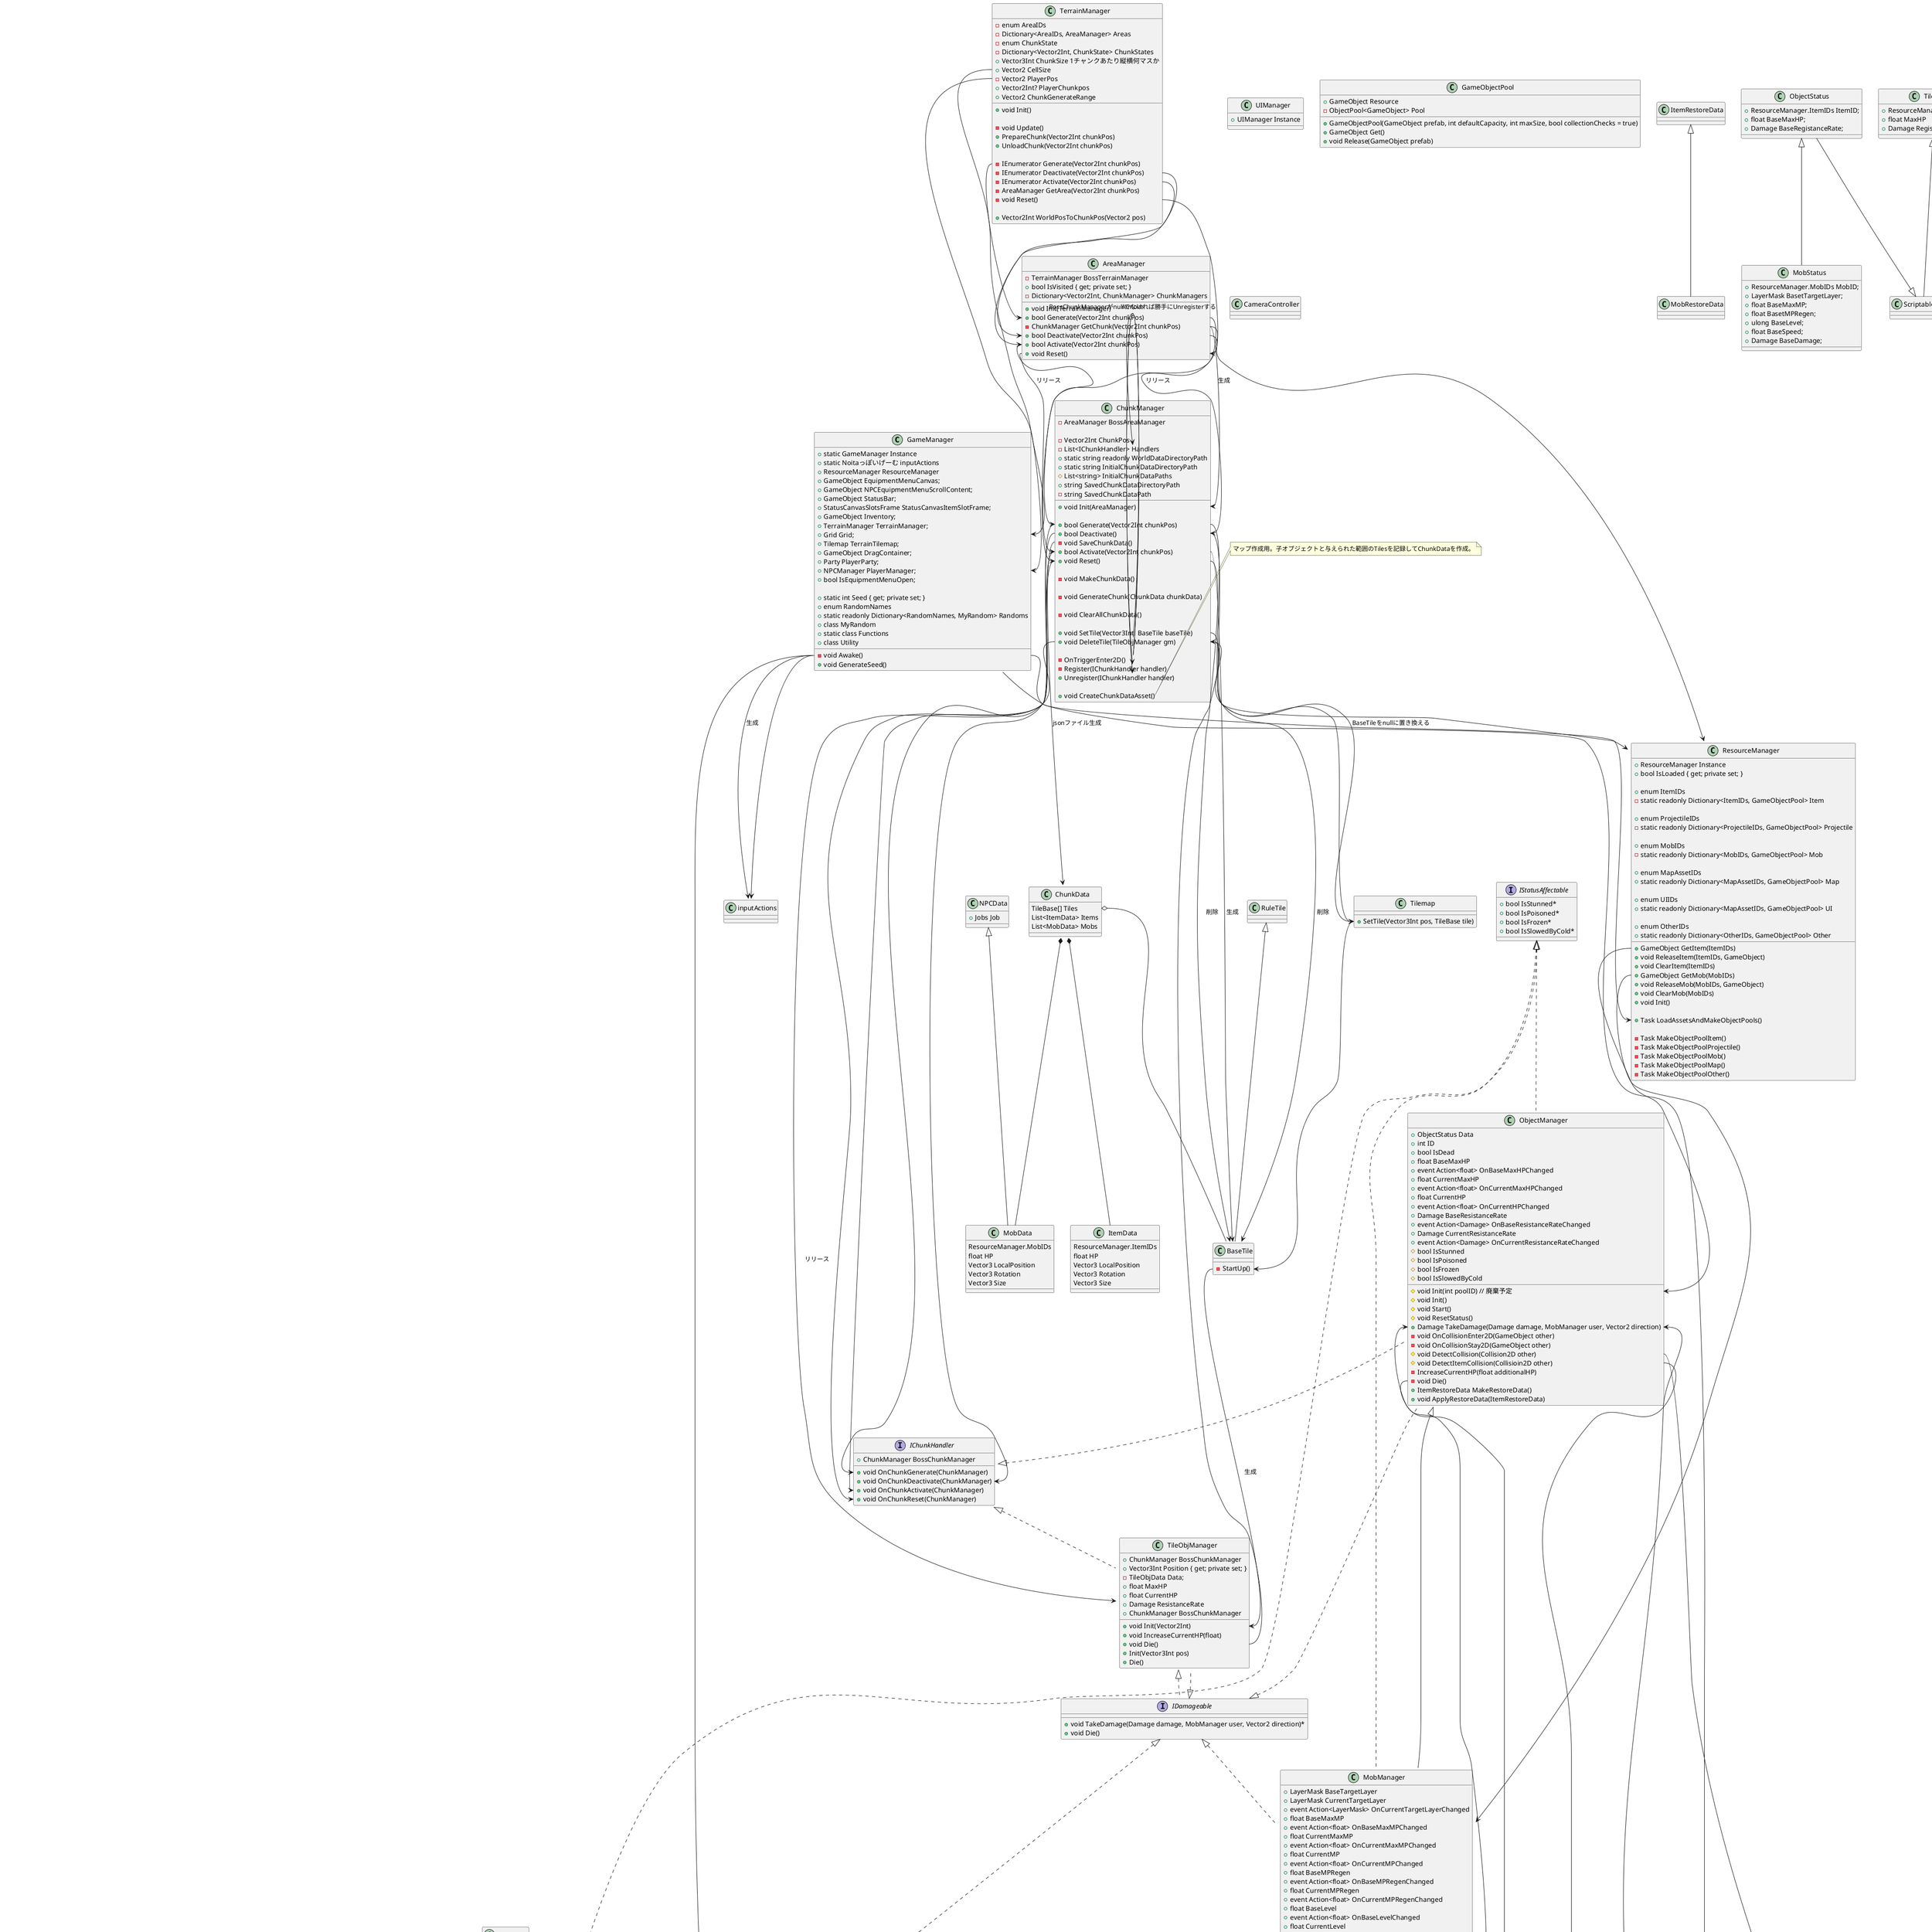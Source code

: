 @startuml MyGame
' skinparam groupInheritance 2
' skinparam linetype polyline

class GameManager {
	+static GameManager Instance
	+static Noitaっぽいげーむ inputActions
	+ResourceManager ResourceManager
	+GameObject EquipmentMenuCanvas;
	+GameObject NPCEquipmentMenuScrollContent;
	+GameObject StatusBar;
	+StatusCanvasSlotsFrame StatusCanvasItemSlotFrame;
	+GameObject Inventory;
	+TerrainManager TerrainManager;
	+Grid Grid;
	+Tilemap TerrainTilemap;
	+GameObject DragContainer;
	+Party PlayerParty;
	+NPCManager PlayerManager;
	+bool IsEquipmentMenuOpen;

	+static int Seed { get; private set; }
	+enum RandomNames
	+static readonly Dictionary<RandomNames, MyRandom> Randoms
	+class MyRandom
	+static class Functions
	+class Utility

	-void Awake()
	+void GenerateSeed()
}
GameManager::Awake --> inputActions : 生成
GameManager::Awake --> inputActions::Enable
GameManager::Awake --> ResourceManager::LoadAssetsAndMakeObjectPools
GameManager::Awake --> Party::InitParty


class ResourceManager {
	+ResourceManager Instance
	+bool IsLoaded { get; private set; }

	+enum ItemIDs
	-static readonly Dictionary<ItemIDs, GameObjectPool> Item
	+GameObject GetItem(ItemIDs)
	+void ReleaseItem(ItemIDs, GameObject)
	+void ClearItem(ItemIDs)

	+enum ProjectileIDs
	-static readonly Dictionary<ProjectileIDs, GameObjectPool> Projectile

	+enum MobIDs
	-static readonly Dictionary<MobIDs, GameObjectPool> Mob
	+GameObject GetMob(MobIDs)
	+void ReleaseMob(MobIDs, GameObject)
	+void ClearMob(MobIDs)

	+enum MapAssetIDs
	+static readonly Dictionary<MapAssetIDs, GameObjectPool> Map

	+enum UIIDs
	+static readonly Dictionary<MapAssetIDs, GameObjectPool> UI

	+enum OtherIDs
	+static readonly Dictionary<OtherIDs, GameObjectPool> Other

	+void Init()

	+Task LoadAssetsAndMakeObjectPools()

	-Task MakeObjectPoolItem()
	-Task MakeObjectPoolProjectile()
	-Task MakeObjectPoolMob()
	-Task MakeObjectPoolMap()
	-Task MakeObjectPoolOther()
}
ResourceManager::GetItem --> ObjectManager::Init
ResourceManager::GetMob --> MobManager::Init

class UIManager {
	+UIManager Instance

}


class GameObjectPool {
	+GameObject Resource
	-ObjectPool<GameObject> Pool
	+GameObjectPool(GameObject prefab, int defaultCapacity, int maxSize, bool collectionChecks = true)
	+GameObject Get()
	+void Release(GameObject prefab)
}

class CameraController {

}

class Party {
	+List<NPCManager> PartyMembers { get; private set; }
	+List<Transform> MemberPos
	+bool IsPlayerParty { get; private set; }
	+void InitParty()
	+void AddMember(NPCManager member)
	+void AddMember(NPCManager member, int index)
	+void ChangeLeader(NPCManager nextLeader)
	-void AssignLeader(NPCManager nextLeader)
	-void DissmissLeader(NPCManager previousLeader)
	+void InsertMember(int index, NPCManager member)
	-void SwitchMembers(NPCManager memberA, NPCManager memberB)
	+void RemoveMember(NPCManager member)
	+void AreAllMembersDead()
	+AddMember(NPCManager member)
}
Party o-- NPCManager

Party::AddMember --> NPCManager::GenerateNPCEquipmentMenu
Party::AddMember --> NPCManager::Party
Party::AssignLeader --> NPCManager::IsLeader : trueにする
Party::AssignLeader --> PlayerController : 生成
Party::DissmissLeader --> NPCManager::IsLeader : falseにする
Party::DissmissLeader --> PlayerController: 削除
Party::InsertMember --> NPCManager::Party
Party::InsertMember --> NPCEquipmentMenu::InsertMember
Party::SwitchMembers --> NPCEquipmentMenu::SwitchMembers
Party::RemoveMember --> NPCManager::Party
Party::RemoveMember --> NPCManager::DestroyEquipmentMenu

interface IDamageable {
	+void TakeDamage(Damage damage, MobManager user, Vector2 direction)*
	+void Die()
}

IDamageable <|.. ObjectManager
IDamageable <|.. TileObjManager
IDamageable <|.. MobManager
IDamageable <|.. NPCManager

interface IStatusAffectable {
	+ bool IsStunned*
	+ bool IsPoisoned*
	+ bool IsFrozen*
	+ bool IsSlowedByCold*
}

IStatusAffectable <|.. ObjectManager
IStatusAffectable <|.. MobManager
IStatusAffectable <|.. NPCManager

class ObjectManager{
	+ObjectStatus Data
	+int ID
	+bool IsDead
	+float BaseMaxHP
	+event Action<float> OnBaseMaxHPChanged
	+float CurrentMaxHP
	+event Action<float> OnCurrentMaxHPChanged
	+float CurrentHP
	+event Action<float> OnCurrentHPChanged
	+Damage BaseResistanceRate
	+event Action<Damage> OnBaseResistanceRateChanged
	+Damage CurrentResistanceRate
	+event Action<Damage> OnCurrentResistanceRateChanged
	#bool IsStunned
	#bool IsPoisoned
	#bool IsFrozen
	#bool IsSlowedByCold
	#void Init(int poolID) // 廃棄予定
	#void Init()
	#void Start()
	#void ResetStatus()
	+Damage TakeDamage(Damage damage, MobManager user, Vector2 direction)
	-void OnCollisionEnter2D(GameObject other)
	-void OnCollisionStay2D(GameObject other)
	#void DetectCollision(Collision2D other)
	#void DetectItemCollision(Collisioin2D other)
	-IncreaseCurrentHP(float additionalHP)
	-void Die()
	+ItemRestoreData MakeRestoreData()
	+void ApplyRestoreData(ItemRestoreData)
}
ObjectManager <|-- MobManager
ObjectManager ..|> IChunkHandler

ObjectManager::Die --> MobManager::AddExperience
' IDamageable::Die --> IDamageable::IsDead
' ObjectManager::TakeDamage --> ObjectManager::IsStunned
' ObjectManager::TakeDamage --> ObjectManager::IsPoisoned
' ObjectManager::TakeDamage --> ObjectManager::IsFrozen
' ObjectManager::TakeDamage --> ObjectManager::IsSlowedByCold
' ObjectManager::OnCollisionEnter2D --> ObjectManager::DetectCollision
' ObjectManager::OnCollisionStay2D --> ObjectManager::DetectCollision
' ObjectManager::Start --> ObjectManager::ResetStatus
' ObjectManager::TakeDamage --> ObjectManager::IncreaseCurrentHP
' ObjectManager::IncreaseCurrentHP --> ObjectManager::Die
' ObjectManager::TakeDamage --> ObjectManager::Die
' ObjectManager::Die --> ObjectManager::IsDead
ObjectManager::DetectCollision --> Projectile::Hit : トリガーはObjectManagerにやらせる
ObjectManager::DetectItemCollision --> Item::MobHit

class ItemRestoreData {

}

class ObjectStatus {
	+ResourceManager.ItemIDs ItemID;
	+float BaseMaxHP;
	+Damage BaseRegistanceRate;
}
ObjectStatus --|> ScriptableObject

class TileObjManager{
	+ChunkManager BossChunkManager
	+Vector3Int Position { get; private set; }
	-TileObjData Data;
	+float MaxHP
	+float CurrentHP
	+Damage ResistanceRate
	+void Init(Vector2Int)
	+void IncreaseCurrentHP(float)
	+void Die()
}
TileObjManager <|.. IDamageable

class TileObjData {
	+ResourceManager.MapAssetIDs
	+float MaxHP
	+Damage RegistanceRate
}
TileObjData <|-- ScriptableObject

class MobManager{
	+LayerMask BaseTargetLayer
	+LayerMask CurrentTargetLayer
	+event Action<LayerMask> OnCurrentTargetLayerChanged
	+float BaseMaxMP
	+event Action<float> OnBaseMaxMPChanged
	+float CurrentMaxMP
	+event Action<float> OnCurrentMaxMPChanged
	+float CurrentMP
	+event Action<float> OnCurrentMPChanged
	+float BaseMPRegen
	+event Action<float> OnBaseMPRegenChanged
	+float CurrentMPRegen
	+event Action<float> OnCurrentMPRegenChanged
	+float BaseLevel
	+event Action<float> OnBaseLevelChanged
	+float CurrentLevel
	+event Action<float> OnCurrentLevelChanged
	+float BaseSpeed
	+event Action<float> OnBaseSpeedChanged
	+List<Items> Items
	-SelectedSlotNumber
	#void Start()
	+void AddExperience(float amount)
	+void IncreaseCurrentMP(float additionalMP)
	+void SetSelectedSlotNumber(int num)
	+void AddSelectedSlotNumber(int num)
	+float Fire(Vector2 target)
	+void ApplyRecoil(Shot shot)
	+void PickupItem()
	+void AddItem(int index, Item item)
	+void ThrowItem(Vector2 target)
	+void ThrowItem(Item item, Vector2 target)
	+void RemoveItem(Item item)
	+void AddItemCapacity*()
	-void LevelUp()
}
MobManager <|-- NPCManager
' MobManager::IncreaseCurrentMP --> MobManager::CurrentMP
MobManager::Fire --> Item::FirstFire
MobManager::ThrowItem --> Item::ThrowItem

' MobManager::PickupItem --> MobManager::AddItemToEmptySlot
' MobManager::AddItemToEmptySlot --> MobManager::AddItem
MobManager::AddItem --> Item::OnPickedUp

MobManager::RemoveItem --> Item::Owner

class MobRestoreData{

}
ItemRestoreData <|-- MobRestoreData

class MobStatus {
	+ResourceManager.MobIDs MobID;
	+LayerMask BasetTargetLayer;
	+float BaseMaxMP;
	+float BasetMPRegen;
	+ulong BaseLevel;
	+float BaseSpeed;
	+Damage BaseDamage;
}
ObjectStatus <|-- MobStatus

class NPCManager{
	+bool IsPlayer { get; }
	+bool IsLeader
	+Party Party
	+Jobs Job { get; private set; }
	+NPCEquipmentMenu EquipmentMenu { get; private set; }

	+event Action<Sprite> OnNPCImageChanged
	+event Action<float> OnBaseMaxHPChanged
	+event Action<float> OnCurrentMaxHPChanged
	+event Action<float> OnCurrentHPChanged
	+event Action<Damage> OnBaseResistanceRateChanged
	+event Action<Damage> OnCurrentResistanceRateChanged
	+event Action<float> OnCurrentMaxMPChanged;
	+event Action<float> OnCurrentMPChanged;
	+event Action<float> OnCurrentLevelChanged
	+event Action<Jobs> OnJobChanged

	+void GenerateNPCEquipmentMenu(int? index)
	+void PickupItem()
	#void Die()
	+void DestroyEquipmentMenu()
	+void InteractNPC()
	#void Start()
}
NPCManager "1" *-- "1" NPCEquipmentMenu
NPCManager::IsPlayer --> Party::IsPlayerParty
NPCManager::GenerateNPCEquipmentMenu --> NPCEquipmentMenu : 生成
NPCManager::GenerateNPCEquipmentMenu --> NPCEquipmentMenu::RegisterStatus
NPCManager::GenerateNPCEquipmentMenu --> StatusBar::RegisterStatus
NPCManager::DestroyEquipmentMenu --> NPCEquipmentMenu : 削除
NPCManager::PickupItem --> Item::AddToInventory
NPCManager::Die --> Party::AreAllMembersDead
NPCManager::InteractNPC --> Party::AddMember

' NPCManager::OnNPCImageChanged --> NPCEquipmentMenu::UpDateNPCImage
' NPCManager::OnCurrentLevelChanged --> NPCEquipmentMenu::UpdateNPCLevel
' NPCManager::OnJobChanged --> NPCEquipmentMenu::UpdateJob
' NPCManager::OnCurrentHPChanged --> NPCEquipmentMenu::UpdateCurrentHP
' NPCManager::OnCurrentMaxHPChanged-->NPCEquipmentMenu::UpdateMaxtHP
' NPCManager::OnCurrentMPChanged -->NPCEquipmentMenu::UpdateCurrentMP
' NPCManager::OnCurrentMaxMPChanged --> NPCEquipmentMenu::UpdateMaxMP

class NPCData{
	+Jobs Job
}
NPCData <|-- MobData

class DropItem
class PlayerController
class EnemyController
class NPCController

MobManager o-- DropItem

NPCManager <-- PlayerController
MobManager <-- EnemyController
NPCManager <-- NPCController

interface INPCStatusUI {
	+void RegisterStatus(NPCManager npcManager)
	+void UnregisterStatus(NPCManager npcManager)
}
INPCStatusUI <|.. NPCEquipmentMenu
INPCStatusUI <|.. StatusBar

class NPCEquipmentMenu {
	+static void InsertMember(NPCEquipmentMenu npcEquipmentMenu, int index)
	+static void SwitchMembers(NPCEquipmentMenu firstNPC, NPCEquipmentMenu secondNPC)

	+void RegisterStatus(NPCManager equipmentMenu)
	+void UnregisterStatus(NPCManager equipmentMenu)
	+void UpDateNPCImage(Sprite newNPCImage)
	+void UpdateNPCName(string newNPCName)
	+void UpdateNPCLevel(float newLevel)
	+void UpdateJob(Jobs newJob)
	+void UpdateCurrentHP(float currentHP)
	+void UpdateMaxtHP(float maxHP)
	+void UpdateCurrentMP(float currentMP)
	+void UpdateMaxMP(float maxMP)
}
class StatusBar {

}

class Slot
class InventorySlot
class EquipmentSlot
class ItemSlot
ItemSlot --> Item

class SlotSpacing
class ContentSizeObserver
class FixedViewportSizeAdjuster
class ItemImageFrame
class ScrollView

NPCEquipmentMenu <|-- StatusCanvas

Slot <|-- InventorySlot
InventorySlot <|-- EquipmentSlot
Slot <|-- ItemSlot

ItemSlot o-- SlotSpacing
SlotSpacing --> ItemSlot

ContentSizeObserver --> FixedViewportSizeAdjuster

ItemImageFrame --> ItemSlot

ScrollView --> NPCManager

GameManager::OnAllAssetsLoaded --> Item::MakeObjectPool

class DragSystem {
	+static DragSystem Instance
	-void Update()
	+void ItemBeginDrag(Item item)
	+void ItemSlotBeginDrag(ItemSlot itemSlot, Item item)
	+void OnOpenEquipmentMenu()
	+void OnCloseEquipmentMenu()
	+void EndDrag()
}
DragSystem::Update --> Item::MoveItem
DragSystem::Update --> ItemSlot::SetAtMousePos
DragSystem::ItenBeginDrag --> Item::BeginDrag
DragSystem::ItemSlotBeginDrag --> ItemSlot::BeginDrag
DragSystem::OnOpenEquipmentMenu --> Item::HideItemAndShowUI
DragSystem::OnOpenEquipmentMenu --> ItemSlot::BeginDrag
DragSystem::OnCloseEquipmentMenu --> Item::ShowItemAndHideUI
DragSystem::OnCloseEquipmentMenu --> Item::BeginDrag
DragSystem::EndDrag --> Item::EndDrag
DragSystem::EndDrag --> ItemSlot::EndDrag

class Item {
	+Owner { get; set; }
	+ItemSlot { get; private set; }
	+Item PrevItem { get; private set; }
	+List<Item> NextItems { get; private set; }
	+int ItemCapacity { get; }
	+float ReloadTime { get; }
	+CoolDownTime { get; private set; }
	+LayerMask TargetLayer { get; }
	+float MP { get; }
	+Damage Damage { get; }
	+float Diffusion { get; }
	+float Speed { get; }
	+float Duration { get; }
	+float Recoil { get; }
	+float AdditionalSize { get; }
	+float AdditionalAmount { get; }
	+bool IsMPSufficient { get; private set; }
	+Vector2 DragOffset
	+bool IsUIDragging

	#Update()
	+void MakeObjectPool()
	+void FirstFire(Shot shot)
	+void Fire(Shot shot)
	#void ModifyParams(Shot shot)
	#void SetNextItems(Shot shot)
	#void ModifyProjectiles(Shot shot)
	+void ThrowItem(Shot shot)
	+void MobHit(ObjectManager objectManager)
	+void OnPickedUp(MobManager owner)
	+void AddToInventory()
	+void ShowItemAndHideUI()
	+ItemSlot HideItemAndShowUI()
	+void PrepareUI()
	+void AddNextItem(Item item)
	+void OnPickedUp(MobManager owner)
	+void CanAddItem(Item item)
	+void OnBeginDrag(PointerEventData eventData)
	+void BeginDrag()
	+void MoveItem()
	+void OnEndDrag(PointerEventData eventData)
	+void EndDrag()
}
Item::FirstFire --> MobManager::IncreaseCurrentMP : MPを消費
Item::ModifyParams --> IParameterModifier::EditParameters
Item::ModifyProjectiles --> IProjectileModifier::EditProjectile
Item::ShowItemAndHideUI --> ItemSlot : リリース
Item::MobHit --> ObjectManager::TakeDamage
Item::PrepareUI --> ItemSlot::Init
Item::PrepareUI --> ItemSlot : 作成
Item::OnBeginDrag --> DragSystem::ItenBeginDrag
Item::OnEndDrag --> DragSystem::EndDrag

Item <|-- AttackItem
Item <|-- ParameterModifierItem
Item <|-- ProjectileModifierItem
Item <|-- ConsumableItem

interface IParameterModifier
{
	+void EditParameters(Shot shot)
}
IParameterModifier <|.. ParameterModifierItem

class ParameterModifierItem {
	+void EditParameters(Shot shot)
}

class AttackItem {
	+void Fire(Shot shot)
	#void ApplyRecoil(Shot shot)
	#void ThrowProjectile(GameObject referenceObject, Shot shot)
}
AttackItem::Fire --> Shot::SetAdditionalValues
AttackItem::Fire --> Item::ModifyParamsAndSetAttackItems
AttackItem::Fire --> Item::ModifyProjectiles
AttackItem::Fire --> AttackItem::ApplyRecoil
AttackItem::Fire --> Item::SetNextItems
AttackItem::ApplyRecoil --> MobManager::ApplyRecoil
AttackItem::ThrowProjectile --> Projectile : 生成

interface IProjectileModifier
{
	+void EditProjectile(Shot shot)
}

IProjectileModifier <|.. ProjectileModifierItem

class ProjectileModifierItem {
	+void EditProjectile(Shot shot)
}
class ConsumableItem
class AddItemCapacityItem {
	+Fire()
}
ConsumableItem <|-- AddItemCapacityItem
AddItemCapacityItem::Fire --> MobManager::AddItemCapacity

class Projectile {
	+Shot Shot
	+void Hit(Collision2D other)
}
Projectile::Hit --> ObjectManager::TakeDamage : 処理はProjectileが主導

class Shot {
	+void SetAdditionalValues()
	+void FireNextItems()
}
class Damage

' UI部分は未記述
class ItemSlot {
	+Item Item

	+void Init(Item newItem, Sprite sprite)
	+void OnBeginDrag(PointerEventData eventData)
	+void BeginDrag()
	+void DragSetUp()
	+void SetAtMousePos()
	+void OnEndDrag(PointerEventData eventData)
	+void EndDrag()
}
ItemSlot::OnBeginDrag --> DragSystem::ItemSlotBeginDrag
ItemSlot::OnEndDrag --> DragSystem::EndDrag
ItemSlot::EndDrag --> Item::AddNextItem

AttackItem o-- Projectile

Shot o-- Damage

DropItem o-- Item

NPCEquipmentMenu o-- EquipmentSlot


class TerrainManager {
	-enum AreaIDs
	-Dictionary<AreaIDs, AreaManager> Areas
	-enum ChunkState
	-Dictionary<Vector2Int, ChunkState> ChunkStates
	+Vector3Int ChunkSize 1チャンクあたり縦横何マスか
	+Vector2 CellSize
	-Vector2 PlayerPos
	+Vector2Int? PlayerChunkpos
	+Vector2 ChunkGenerateRange

	+void Init()

	-void Update()
	+PrepareChunk(Vector2Int chunkPos)
	+UnloadChunk(Vector2Int chunkPos)

	-IEnumerator Generate(Vector2Int chunkPos)
	-IEnumerator Deactivate(Vector2Int chunkPos)
	-IEnumerator Activate(Vector2Int chunkPos)
	-AreaManager GetArea(Vector2Int chunkPos)
	-void Reset()

	+Vector2Int WorldPosToChunkPos(Vector2 pos)
}
TerrainManager::CellSize --> GameManager::Grid
TerrainManager::PlayerPos --> GameManager::PlayerManager
TerrainManager::Generate --> AreaManager::Generate
TerrainManager::Deactivate --> AreaManager::Deactivate
TerrainManager::Activate --> AreaManager::Activate
TerrainManager::Reset --> AreaManager::Reset

class AreaManager {
	-TerrainManager BossTerrainManager
	+bool IsVisited { get; private set; }
	-Dictionary<Vector2Int, ChunkManager> ChunkManagers

	+void Init(TerrainManager)
	+bool Generate(Vector2Int chunkPos)
	-ChunkManager GetChunk(Vector2Int chunkPos)
	+bool Deactivate(Vector2Int chunkPos)
	+bool Activate(Vector2Int chunkPos)
	+void Reset()
}
' AreaManager::Generate --> AreaManager::GetChunk
AreaManager::Generate --> ChunkManager::Generate
AreaManager::Deactivate --> ChunkManager::Deactivate : リリース
AreaManager::Activate --> ChunkManager::Activate
AreaManager::Reset --> ChunkManager::Reset : リリース

AreaManager::GetChunk --> ResourceManager
AreaManager::GetChunk --> ChunkManager::Init : 生成

class ChunkManager {
	-AreaManager BossAreaManager

	-Vector2Int ChunkPos
	-List<IChunkHandler> Handlers
	+static string readonly WorldDataDirectoryPath
	+static string InitialChunkDataDirectoryPath
	#List<string> InitialChunkDataPaths
	+string SavedChunkDataDirectoryPath
	-string SavedChunkDataPath

	+void Init(AreaManager)

	+bool Generate(Vector2Int chunkPos)
	+bool Deactivate()
	-void SaveChunkData()
	+bool Activate(Vector2Int chunkPos)
	+void Reset()

	-void MakeChunkData()

	-void GenerateChunk(ChunkData chunkData)

	-void ClearAllChunkData()

	+void SetTile(Vector3Int, BaseTile baseTile)
	+void DeleteTile(TileObjManager gm)

	-OnTriggerEnter2D()
	-Register(IChunkHandler handler)
	+Unregister(IChunkHandler handler)

	+void CreateChunkDataAsset()
}
note right of ChunkManager::CreateChunkData
マップ作成用。子オブジェクトと与えられた範囲のTilesを記録してChunkDataを作成。
end note
ChunkManager::Generate --> ResourceManager::ChunkDatas
ChunkManager::Deactivate --> BaseTile : 削除
ChunkManager::Activate --> BaseTile : 生成
ChunkManager::Reset --> BaseTile : 削除

ChunkManager::SetTile --> Tilemap::SetTile
ChunkManager::DeleteTile --> TileObjManager : リリース
ChunkManager::DeleteTile --> Tilemap::SetTile : BaseTileをnullに置き換える
ChunkManager::DeleteTile --> ChunkManager::Handlers : remove

ChunkManager::Generate --> IChunkHandler::OnChunkGenerate
ChunkManager::Deactivate --> IChunkHandler::OnChunkDeactivate
ChunkManager::Activate --> IChunkHandler::OnChunkActivate
ChunkManager::Reset --> IChunkHandler::OnChunkReset

ChunkManager::SaveChunkData --> ChunkData : jsonファイル生成

ChunkManager::OnTriggerEnter2D --> ChunkManager::Register
ChunkManager::OnTriggerEnter2D --> ChunkManager::Unregister : BossChunkManagerがnullでなければ勝手にUnregisterする

interface IChunkHandler {
	+ChunkManager BossChunkManager
	+void OnChunkGenerate(ChunkManager)
	+void OnChunkDeactivate(ChunkManager)
	+void OnChunkActivate(ChunkManager)
	+void OnChunkReset(ChunkManager)
}
IChunkHandler <|.. TileObjManager

class ChunkData {
	TileBase[] Tiles
	List<ItemData> Items
	List<MobData> Mobs
}
ChunkData *-- ItemData
ChunkData *-- MobData

class ItemData {
	ResourceManager.ItemIDs
	float HP
	Vector3 LocalPosition
	Vector3 Rotation
	Vector3 Size
}
class MobData {
	ResourceManager.MobIDs
	float HP
	Vector3 LocalPosition
	Vector3 Rotation
	Vector3 Size
}

ChunkData::Tiles o-- BaseTile

class Tilemap {
	+SetTile(Vector3Int pos, TileBase tile)
}
Tilemap::SetTile --> BaseTile::StartUp

RuleTile <|-- BaseTile

class BaseTile {
	-StartUp()
}
BaseTile::StartUp --> TileObjManager::Init: 生成

class TileObjManager {
	+ChunkManager BossChunkManager
	+Init(Vector3Int pos)
	+Die()
}
TileObjManager::Die --> ChunkManager::DeleteTile
@enduml



@startuml ReloadTime
skinparam linetype ortho
class Item {
	+ReloadTime { get; }
	+CoolDownTime { get; }
	+FirstFire(Shot shot)
	#Update()
	-ProcessReloadAndMP(Shot shot)
}
Item::FirstFire --> Item::ProcessReloadAndMP
Item::ProcessReloadAndMP --> Item::ProcessReloadAndMP
Item::ProcessReloadAndMP --> MobManager::IncreaseCurrentMP
Item::ProcessReloadAndMP --> Item::ReloadTime
Item::ProcessReloadAndMP --> Item::CoolDownTime
Item::Update --> Item::CoolDownTime

class MobManager {
	+void IncreaseCurrentMP(float additionalMP)
	+void Fire(Vector2 target)
}
MobManager::Fire --> Item::FirstFire
@enduml



@startuml Add/RemoveItem
class MobManager {
	+List<Item> Item { get; private set; }
	+int ItemCapacity { get; private set; }
	+void PickupItem()
	#List<Collider2D> DetectNearbyColliders(ContactFilter2D filter2D)
	+void AddItem(int index, Item item)
	-void AddItemToEmptySlot(Item item)

	+void ThrowItem(Vector2 target)
	#void RemoveItemWhenThrow(int slotNum)
	+void RemoveItem(int slotNum)
}
MobManager::PickupItem --> MobManager::AddItemToEmptySlot
MobManager::AddItemToEmptySlot --> MobManager::AddItem
MobManager::AddItem --> Item::OnPickedUp
Item::OnPickedUp --> Item::RemovePrevItem
Item::OnPickedUp --> Item::Owner

MobManager::ThrowItem --> MobManager::RemoveItem
MobManager::ThrowItem --> Item::SetActive

' 正確にはplayerPartyの一員
class NPCManager {
	+List<Item> Item { get; private set; }
	+int ItemCapacity { get; private set; }
	+void PickupItem()
	#List<Collider2D> DetectNearbyColliders(ContactFilter2D filter2D)
	+void AddItem(int index, Item item)
	-void AddItemToEmptySlot(Item item)

	+void ThrowItem(Vector2 target)
	#void RemoveItemWhenThrow(int slotNum)
	+void RemoveItem(int slotNum)
}
NPCManager::PickupItem --> NPCManager::AddItemToEmptySlot
NPCManager::PickupItem --> Item::AddToInventory
NPCManager::AddItemToEmptySlot --> NPCManager::AddItem
NPCManager::AddItem --> Item::OnPickedUp
Item::OnPickedUp --> Item::RemovePrevItem
Item::OnPickedUp --> Item::Owner

NPCManager::ThrowItem --> NPCManager::RemoveItem
NPCManager::ThrowItem --> Item::SetActive

class Item {
	+Owner
	+void RemovePrevRelation()
	-void RemovePrevItem()
	-void RemovePrevOwner()
	+void OnPickedUp(MobManager owner)
	+void SetActive(bool)

	+void AddToInventory()
}
Item::RemovePrevRelation --> MobManager::RemoveItem

class AutoSlottingItem {
	-void OnCollisionEnter2D*()
}
note right of AutoSlottingItem: 触れると勝手にスロットに追加されるヤンデレアイテム
AutoSlottingItem::OnCollisionEnter2D --> MobManager::AddItemToEmptySlot
@enduml



@startuml Item
GameManager::OnAllAssetsLoaded --> Item::MakeObjectPool

class DragSystem {
	+static DragSystem Instance
	void Update()
	+void ItemBeginDrag(Item item)
	+void ItemSlotBeginDrag(ItemSlot itemSlot, Item item)
	+void OnOpenEquipmentMenu()
	+void OnCloseEquipmentMenu()
	+void EndDrag()
}
DragSystem::Update --> Item::MoveItem
DragSystem::Update --> ItemSlot::SetAtMousePos
DragSystem::ItenBeginDrag --> Item::BeginDrag
DragSystem::ItemSlotBeginDrag --> ItemSlot::BeginDrag
DragSystem::OnOpenEquipmentMenu --> Item::HideItemAndShowUI
DragSystem::OnOpenEquipmentMenu --> ItemSlot::BeginDrag
DragSystem::OnCloseEquipmentMenu --> Item::ShowItemAndHideUI
DragSystem::OnCloseEquipmentMenu --> Item::BeginDrag
DragSystem::EndDrag --> Item::EndDrag
DragSystem::EndDrag --> ItemSlot::EndDrag

class Item {
	+Owner { get; set; }
	+ItemSlot { get; private set; }
	+Item PrevItem { get; private set; }
	+List<Item> NextItems { get; private set; }
	+int ItemCapacity { get; }
	+float ReloadTime { get; }
	+CoolDownTime { get; private set; }
	+LayerMask TargetLayer { get; }
	+float MP { get; }
	+Damage Damage { get; }
	+float Diffusion { get; }
	+float Speed { get; }
	+float Duration { get; }
	+float Recoil { get; }
	+float AdditionalSize { get; }
	+float AdditionalAmount { get; }
	+bool IsMPSufficient { get; private set; }
	+Vector2 DragOffset
	+bool IsUIDragging

	#Update()
	+void MakeObjectPool()
	+void FirstFire(Shot shot)
	+void Fire(Shot shot)
	#void ModifyParams(Shot shot)
	#void SetNextItems(Shot shot)
	#void ModifyProjectiles(Shot shot)
	+void ThrowItem(Shot shot)
	+void MobHit(ObjectManager objectManager)
	+void OnPickedUp(MobManager owner)
	+void AddToInventory()
	+void ShowItemAndHideUI()
	+ItemSlot HideItemAndShowUI()
	+void PrepareUI()
	+void AddNextItem(Item item)
	+void OnPickedUp(MobManager owner)
	+void CanAddItem(Item item)
	+void OnBeginDrag(PointerEventData eventData)
	+void BeginDrag()
	+void MoveItem()
	+void OnEndDrag(PointerEventData eventData)
	+void EndDrag()
}
Item::FirstFire --> MobManager::IncreaseCurrentMP : MPを消費
Item::ModifyParams --> IParameterModifier::EditParameters
Item::ModifyProjectiles --> IProjectileModifier::EditProjectile
Item::ShowItemAndHideUI --> ItemSlot : リリース
Item::MobHit --> ObjectManager::TakeDamage
Item::PrepareUI --> ItemSlot::Init
Item::PrepareUI --> ItemSlot : 作成
Item::OnBeginDrag --> DragSystem::ItenBeginDrag
Item::OnEndDrag --> DragSystem::EndDrag

Item <|-- AttackItem
Item <|-- ParameterModifierItem
Item <|-- ProjectileModifierItem
Item <|-- ConsumableItem

interface IParameterModifier
{
	+void EditParameters(Shot shot)
}
IParameterModifier <|.. ParameterModifierItem

class ParameterModifierItem {
	+void EditParameters(Shot shot)
}

class AttackItem {
	+void Fire(Shot shot)
	#void ApplyRecoil(Shot shot)
	#void ThrowProjectile(GameObject referenceObject, Shot shot)
}
AttackItem::Fire --> Shot::SetAdditionalValues
AttackItem::Fire --> Item::ModifyParamsAndSetAttackItems
AttackItem::Fire --> Item::ModifyProjectiles
AttackItem::Fire --> AttackItem::ApplyRecoil
AttackItem::Fire --> Item::SetNextItems
AttackItem::ApplyRecoil --> MobManager::ApplyRecoil
AttackItem::ThrowProjectile --> Projectile : 生成

interface IProjectileModifier
{
	+void EditProjectile(Shot shot)
}

IProjectileModifier <|.. ProjectileModifierItem

class ProjectileModifierItem {
	+void EditProjectile(Shot shot)
}
class ConsumableItem
class AddItemCapacityItem {
	+Fire()
}
ConsumableItem <|-- AddItemCapacityItem
AddItemCapacityItem::Fire --> MobManager::AddItemCapacity

class Projectile {
	+Shot Shot
	+void Hit(Collision2D other)
}
Projectile::Hit --> ObjectManager::TakeDamage : 処理はProjectileが主導

class Shot {
	+void SetAdditionalValues()
	+void FireNextItems()
}
class Damage

' UI部分は未記述
class ItemSlot {
	+Item Item

	+void Init(Item newItem, Sprite sprite)
	+void OnBeginDrag(PointerEventData eventData)
	+void BeginDrag()
	+void DragSetUp()
	+void SetAtMousePos()
	+void OnEndDrag(PointerEventData eventData)
	+void EndDrag()
}
ItemSlot::OnBeginDrag --> DragSystem::ItemSlotBeginDrag
ItemSlot::OnEndDrag --> DragSystem::EndDrag
ItemSlot::EndDrag --> Item::AddNextItem

AttackItem o-- Projectile

Shot o-- Damage
@enduml

@startuml Terrain
class TerrainManager {
	-enum AreaIDs
	-Dictionary<AreaIDs, AreaManager> Areas
	-enum ChunkState
	-Dictionary<Vector2Int, ChunkState> ChunkStates
	+Vector3Int ChunkSize 1チャンクあたり縦横何マスか
	+Vector2 CellSize
	-Vector2 PlayerPos
	+Vector2Int? PlayerChunkpos
	+Vector2 ChunkGenerateRange

	+void Init()

	-void Update()
	+PrepareChunk(Vector2Int chunkPos)
	+UnloadChunk(Vector2Int chunkPos)

	-IEnumerator Generate(Vector2Int chunkPos)
	-IEnumerator Deactivate(Vector2Int chunkPos)
	-IEnumerator Activate(Vector2Int chunkPos)
	-AreaManager GetArea(Vector2Int chunkPos)
	-void Reset()

	+Vector2Int WorldPosToChunkPos(Vector2 pos)
}
TerrainManager::CellSize --> GameManager::Grid
TerrainManager::PlayerPos --> GameManager::PlayerManager
TerrainManager::Generate --> AreaManager::Generate
TerrainManager::Deactivate --> AreaManager::Deactivate
TerrainManager::Activate --> AreaManager::Activate
TerrainManager::Reset --> AreaManager::Reset

class AreaManager {
	-TerrainManager BossTerrainManager
	+bool IsVisited { get; private set; }
	-Dictionary<Vector2Int, ChunkManager> ChunkManagers

	+void Init(TerrainManager)
	+bool Generate(Vector2Int chunkPos)
	-ChunkManager GetChunk(Vector2Int chunkPos)
	+bool Deactivate(Vector2Int chunkPos)
	+bool Activate(Vector2Int chunkPos)
	+void Reset()
}
' AreaManager::Generate --> AreaManager::GetChunk
AreaManager::Generate --> ChunkManager::Generate
AreaManager::Deactivate --> ChunkManager::Deactivate : リリース
AreaManager::Activate --> ChunkManager::Activate
AreaManager::Reset --> ChunkManager::Reset : リリース

AreaManager::GetChunk --> ResourceManager
AreaManager::GetChunk --> ChunkManager::Init : 生成

class ChunkManager {
	-AreaManager BossAreaManager

	-Vector2Int ChunkPos
	-List<IChunkHandler> Handlers
	+static string readonly WorldDataDirectoryPath
	+static string InitialChunkDataDirectoryPath
	#List<string> InitialChunkDataPaths
	+string SavedChunkDataDirectoryPath
	-string SavedChunkDataPath

	+void Init(AreaManager)

	+bool Generate(Vector2Int chunkPos)
	+bool Deactivate()
	-void SaveChunkData()
	+bool Activate(Vector2Int chunkPos)
	+void Reset()

	-void MakeChunkData()

	-void GenerateChunk(ChunkData chunkData)

	-void ClearAllChunkData()

	+void SetTile(Vector3Int, BaseTile baseTile)
	+void DeleteTile(TileObjManager gm)

	-OnTriggerEnter2D()
	-Register(IChunkHandler handler)
	+Unregister(IChunkHandler handler)

	+void CreateChunkDataAsset()
}
note right of ChunkManager::CreateChunkData
マップ作成用。子オブジェクトと与えられた範囲のTilesを記録してChunkDataを作成。
end note
ChunkManager::Generate --> ResourceManager::ChunkDatas
ChunkManager::Deactivate --> BaseTile : 削除
ChunkManager::Activate --> BaseTile : 生成
ChunkManager::Reset --> BaseTile : 削除

ChunkManager::SetTile --> Tilemap::SetTile
ChunkManager::DeleteTile --> TileObjManager : リリース
ChunkManager::DeleteTile --> Tilemap::SetTile : BaseTileをnullに置き換える
ChunkManager::DeleteTile --> ChunkManager::Handlers : remove

ChunkManager::Generate --> IChunkHandler::OnChunkGenerate
ChunkManager::Deactivate --> IChunkHandler::OnChunkDeactivate
ChunkManager::Activate --> IChunkHandler::OnChunkActivate
ChunkManager::Reset --> IChunkHandler::OnChunkReset

ChunkManager::SaveChunkData --> ChunkData : jsonファイル生成

ChunkManager::OnTriggerEnter2D --> ChunkManager::Register
ChunkManager::OnTriggerEnter2D --> ChunkManager::Unregister : BossChunkManagerがnullでなければ勝手にUnregisterする

interface IChunkHandler {
	+ChunkManager BossChunkManager
	+void OnChunkGenerate(ChunkManager)
	+void OnChunkDeactivate(ChunkManager)
	+void OnChunkActivate(ChunkManager)
	+void OnChunkReset(ChunkManager)
}
IChunkHandler <|.. TileObjManager

class ChunkData {
	TileBase[] Tiles
	List<ItemData> Items
	List<MobData> Mobs
}
ChunkData *-- ItemData
ChunkData *-- MobData

class ItemData {
	ResourceManager.ItemIDs
	float HP
	Vector3 LocalPosition
	Vector3 Rotation
	Vector3 Size
}
class MobData {
	ResourceManager.MobIDs
	float HP
	Vector3 LocalPosition
	Vector3 Rotation
	Vector3 Size
}

ChunkData::Tiles o-- BaseTile

class Tilemap {
	+SetTile(Vector3Int pos, TileBase tile)
}
Tilemap::SetTile --> BaseTile::StartUp

RuleTile <|-- BaseTile

class BaseTile {
	-StartUp()
}
BaseTile::StartUp --> TileObjManager::Init: 生成

class TileObjManager {
	+ChunkManager BossChunkManager
	+Init(Vector3Int pos)
	+Die()
}
TileObjManager::Die --> ChunkManager::DeleteTile
@enduml

@startuml Status
enum StatusID{}

interface IStatusAffectable {
	+List<Status> StatusList { get; }
	+Action<float> MoveAction { get; set; }
	+SetMoveAction(Action<float> action)
	+Status AddStatus(Status.StatusID id)
	+DurationStatus AddDurationStatus(Status.StatusID id, float duration)
	+WetStatus AddWetStatus(Status.StatusID id, float wetLevel)
}
IStatusAffectable::AddStatus --> Status::Add
IStatusAffectable::MoveAction o-- WetStatus::ChangeWetLevel

class Status {
	+StatusID ID { get; private set; }
	-List<Status> StatusList
	#bool CanAdd(List<Status>)
	+Add(StatusID, List<Status>)
	+Expire()
}

class DurationStatus {
	+float Duration
	+IEnumerator Add(StatusID id, float duration, List<Status> statusList)
	+SetDuration(float duration)
	+AddDuration(float duration)
}
Status <|-- DurationStatus

class WetStatus {
	+float WetLevel
	+float MovementDryRate
	+float NaturalDryRate
	+IStatusAffectable StatusAffectable
	+bool Add(StatusID id, float wetLevel, IStatusAffectable statusAffectable)
	+SetWetLevel(float)
	+IEnumerator StartTimedDry()
	+ChangeWetLevelBySpeed(float speed)
	+ChangeWetLevel(float)
}
Status <|-- WetStatus
WetStatus::Add --> IStatusAffectable::SetMoveAction

class MoveObserverForWetStatus {
	-Update()
}
MoveObserverForWetStatus::Update --> IStatusAffectable::MoveAction


@enduml


@startuml UI

GameManager --> UIManager::Init
class UIManager {
	+Init()
}
UIManager::Init --> EquipmentMenuManager::ToggleEquipmentMenu

class UI {
	+ResourceManager.UIIDs ID { get; protected set;}
	+OnGet(int id)
	+OnRelease()
}
IResourceHandler <|.. UI

NPCManager::GenerateNPCEquipmentMenu --> EquipmentMenuManager::InsertMember
Party::SwitchMembers --> EquipmentMenuManager::SwitchMembers
PlayerController::ToggleEquipmentMenu --> EquipmentMenuManager::ToggleEquipmentMenu

class EquipmentMenuManager {
	+InsertMember()
	+InsertMember(NPCEquipmentMenu npcEquipmentMenu)
	+SwitchMembers(NPCEquipmentMenu npc1, NPCEquipmentMenu npc2)
	+RemoveMember(NPCEquipmentMenu npcEquipmentMenu)
	+bool ToggleEquipmentMenu()
}
EquipmentMenuManager::InsertMember --> NPCEquipmentMenuFrame::InsertMember
EquipmentMenuManager::SwitchMembers --> NPCEquipmentMenuFrame::SwitchMembers
EquipmentMenuManager::RemoveMember --> NPCEquipmentMenuFrame::RemoveMember

interface INPCStatusUI {
	+void RegisterStatus(NPCManager npcManager)
	+void UnregisterStatus()
}
class StatusBar
UI <|-- StatusBar
INPCStatusUI <|.. StatusBar

class NPCEquipmentMenuFrame {
	+void InsertMember(NPCEquipmentMenu npcEquipmentMenu, int index)
	+void SwitchMembers(NPCEquipmentMenu npc1, NPCEquipmentMenu npc2)
	+RemoveMember(NPCEquipmentMenu npcEquipmentMenu)
}
UI <|-- NPCEquipmentMenuFrame
NPCEquipmentMenuFrame *-- NPCEquipmentMenu

class NPCEquipmentMenu {

}
NPCEquipmentMenu::OnRelease --> EquipmentMenuManager::RemoveMember
UI <|-- NPCEquipmentMenu
INPCStatusUI <|.. NPCEquipmentMenu
@enduml


@startuml KeyBindingsCD
class GameInputs

class InputSystem{
	+enum State {None, Rebinding}
	+State State

	+enum ActionType

	delegate void RebindDelegate(InputAction inputAction, int index)

	+StartRebind(InputAction inputAction, int index, RebindDelegate callback, RebindDelegate cancelCallback, RebindDelegate deleteCallback, RebindDelegate resetCallback)
	+Delete(InputAction inputAction, int index)
	-EndRebind()
	+Cancel()
	+ResetKeyBind(InputAction inputAction, int index)
}
InputSystem::Cancel --> KeyBindingsController::Cancel
InputSystem::EndRebind --> KeyBindingsController::EndRebind
InputSystem::Delete --> KeyBindingsController::Delete
InputSystem::ResetKeyBind --> KeyBindingsController::ResetKeyBind

class KeyBindingsController {
	-InputAction inputAction
	-int index
	+Init()
	+StartRebind(InputSystem.ActionType action, int index)
	-EndRebind(InputAction inputAction, int index)
	-Cancel(InputAction inputAction, int index)
	-Delete(InputAction inputAction, int index)
	-ResetKeyBind(InputAction inputAction, int index)
}
KeyBindingsController::StartRebind --> InputSystem::StartRebind
KeyBindingsController::EndRebind --> InputSystem::StartRebind : 引数に入れる
KeyBindingsController::Cancel --> InputSystem::StartRebind: 引数に入れる

KeyBindingsController::Init --> KeyBindingsUI::Init
KeyBindingsController::EndRebind --> KeyBindingsUI::SetKeyName
KeyBindingsController::Cancel --> KeyBindingsUI::SetKeyName
KeyBindingsController::Delete --> KeyBindingsUI::Delete
KeyBindingsController::ResetKeyBind --> KeyBindingsUI::SetKeyName

class KeyBindingsUI {
	delegate void RebindUIDelegate(InputSystem.ActionType actionName, int index)
	-class ActionNamesAndKeyBindUIPair
	-List<ActionNamesAndKeyBindUIPair> ActionNamesAndKeyBindUIPairs
	-Dictionary<InputSystem.ActionType, KeyBindingEntryUI> KeyBindingEntryUIs
	-KeyBindingEntryUI rebindingActionUI
	+Init(RebindUIDelegate onStartReind)
	+StartRebind(InputSystem.ActionType action, int index) ここでrebindingActionUIを登録
	+EndRebind(string keyPath)
	+Cancel()
	+Delete()
	+ResetKeyBind(string name)
}
KeyBindingsUI::StartRebind --> KeyBindingsController::StartRebind

class KeyBindingEntryUI {
	+int MaxKeyNum
	+InputSystem.ActionType ActionType { get; private set; }
	+List<KeyBindingKeyUI> KeyBindingKeyUIs
	-KeyBindingKeyUI rebindingBind;
	-List<string> KeyPaths
	+Init(KeyBindingsUI keyBindingsUI, InputSystem.ActionType actionName, int maxKeyNum)
	+StartRebind(int index)
	+EndRebind(string keyPath)
	+Cancel()
	+Delete()
	+ResetKeyBind(string name)
	+Add()
}
KeyBindingEntryUI::StartRebind --> KeyBindingsUI::StartRebind

class KeyBindingKeyUI {
	+KeyBindingEntryUI BossKeyBindingEntryUI { get; private set; }
	+int Index { get; private set; }
	+Init(KeyBindingEntryUI keyBindingEntry, int index, string key)
	+SetIndex(int index)
	+StartRebind()
	+SetKeyName(string key)
	+Delete()
}
KeyBindingKeyUI::StartRebind --> KeyBindingEntryUI::StartRebind
@enduml

@startuml KeyBindingsSD
participant InputSystem order 0
participant KeyBindingsController order 10
participant KeyBindingsUI order 20
participant KeyBindingEntryUI order 30
participant KeyBindingKeyUI order 40
==Initialization==
KeyBindingsController -> KeyBindingsUI : Init(RebindUIDelegate onStartReind)
KeyBindingsUI -> KeyBindingEntryUI : Init(KeyBindingsUI keyBindingsUI, InputSystem.ActionType action, int maxKeyNum)
KeyBindingEntryUI -> KeyBindingKeyUI : Init(KeyBindingEntryUI keyBindingEntry, int index, string key)

==Rebinding==
KeyBindingKeyUI -> KeyBindingEntryUI : StartRebind(int index)
KeyBindingEntryUI -> KeyBindingsUI : StartRebind(InputSystem.ActionType action, int index)
KeyBindingsUI -> KeyBindingsController : StartRebind(InputSystem.ActionType action, int index)
KeyBindingsController -> InputSystem : StartRebind(IA iA, int ind, RD cb, RD cCb, RD dCb, RD rCb)

alt Rebind case
	InputSystem -> KeyBindingsController : EndRebind(InputAction inputAction, int index)
	KeyBindingsController -> KeyBindingsUI : EndRebind(string keyPath)
	KeyBindingsUI -> KeyBindingEntryUI : EndRebind(string keyPath)
	KeyBindingEntryUI -> KeyBindingKeyUI : SetKeyName(string name)
else Cancel
	InputSystem -> KeyBindingsController: Cancel(InputAction inputAction, int index)
	KeyBindingsController -> KeyBindingsUI : Cancel()
	KeyBindingsUI -> KeyBindingEntryUI : Cancel()
	KeyBindingEntryUI -> KeyBindingKeyUI : SetKeyName(string name)
else Delete
	InputSystem -> KeyBindingsController : Delete(InputAction inputAction, int index)
	KeyBindingsController -> KeyBindingsUI: Delete()
	KeyBindingsUI -> KeyBindingEntryUI : Delete()
	KeyBindingEntryUI -> KeyBindingKeyUI : Delete()
else Initialization
	InputSystem -> KeyBindingsController: ResetKeyBind(InputAction inputAction, int index)
	KeyBindingsController -> KeyBindingsUI: ResetKeyBind(string name)
	KeyBindingsUI -> KeyBindingEntryUI : ResetKeyBind(string name)
	KeyBindingEntryUI -> KeyBindingKeyUI : SetKeyName(string name)
end
@enduml

@startuml 主要コンポネントの初期化などのタイミングについて
==Application Start==
ApplicationManager -> ApplicationManager : OnAppStart() GameData以下Config, Saves, GlobalData作成
ApplicationManager -> ResourceManager : OnAppStart()
ResourceManager -> ApplicationManager : OnResourceReady()
ApplicationManager -> UIManager : OnAppStart()
ApplicationManager -> AchievementsManager : OnAppStart()
ApplicationManager -> InputSystem : OnAppStart()
ApplicationManager -> KeyBindingsController : OnAppStart() : キーバインドの保存
==CreateNewWorld==
ApplicationManager -> ApplicationManager : LoadScene("MainGameScene")
GameManager -> ApplicationManager : SetGameManager(GameManager gameManager)
ApplicationManager -> GameManager : CreateNewWorld(initialWorldData initialWorldData)
GameManager -> UIManager : OnGameStart()
GameManager -> TerrainManager : NewGame()
GameManager -> PlayerManager : Init()
GameManager -> PlayerParty : NewGame(NPCManager npcManager)
GameManager -> ApplicationManager : OnGameInitializationComplete()
==Return to Title==
ApplicationManager -> ApplicationManager : ReturnToTitle()
ApplicationManager -> GameManager : Save()
GameManager -> TerrainManager : MakeTerrainData()
TerrainManager --> GameManager : TerrainData terrainData
GameManager -> PlayerParty : MakePlayerPartyData()
PlayerParty --> GameManager : PlayerPartyData playerPartyData
GameManager -> GameManager : MakeGameData()
GameManager --> GameManager : GameData gameData
==Quit==
alt Playing case
	ApplicationManager -> GameManager : Save()
end
ApplicationManager -> ApplicationManager : Save()
==LoadWorld==
ApplicationManager -> ApplicationManager : LoadScene("MainGameScene")
GameManager -> ApplicationManager : SetGameManager(GameManager gameManager)
ApplicationManager -> GameManager : LoadWorld(string dataPath)
GameManager -> UIManager : GameStart()
GameManager -> TerrainManager : LoadWorld(TerrainData terrainData)
GameManager -> PlayerParty : LoadWorld(PlayerPartyData playerPartyData)
GameManager -> ApplicationManager : OnGameInitializationComplete()
@enduml